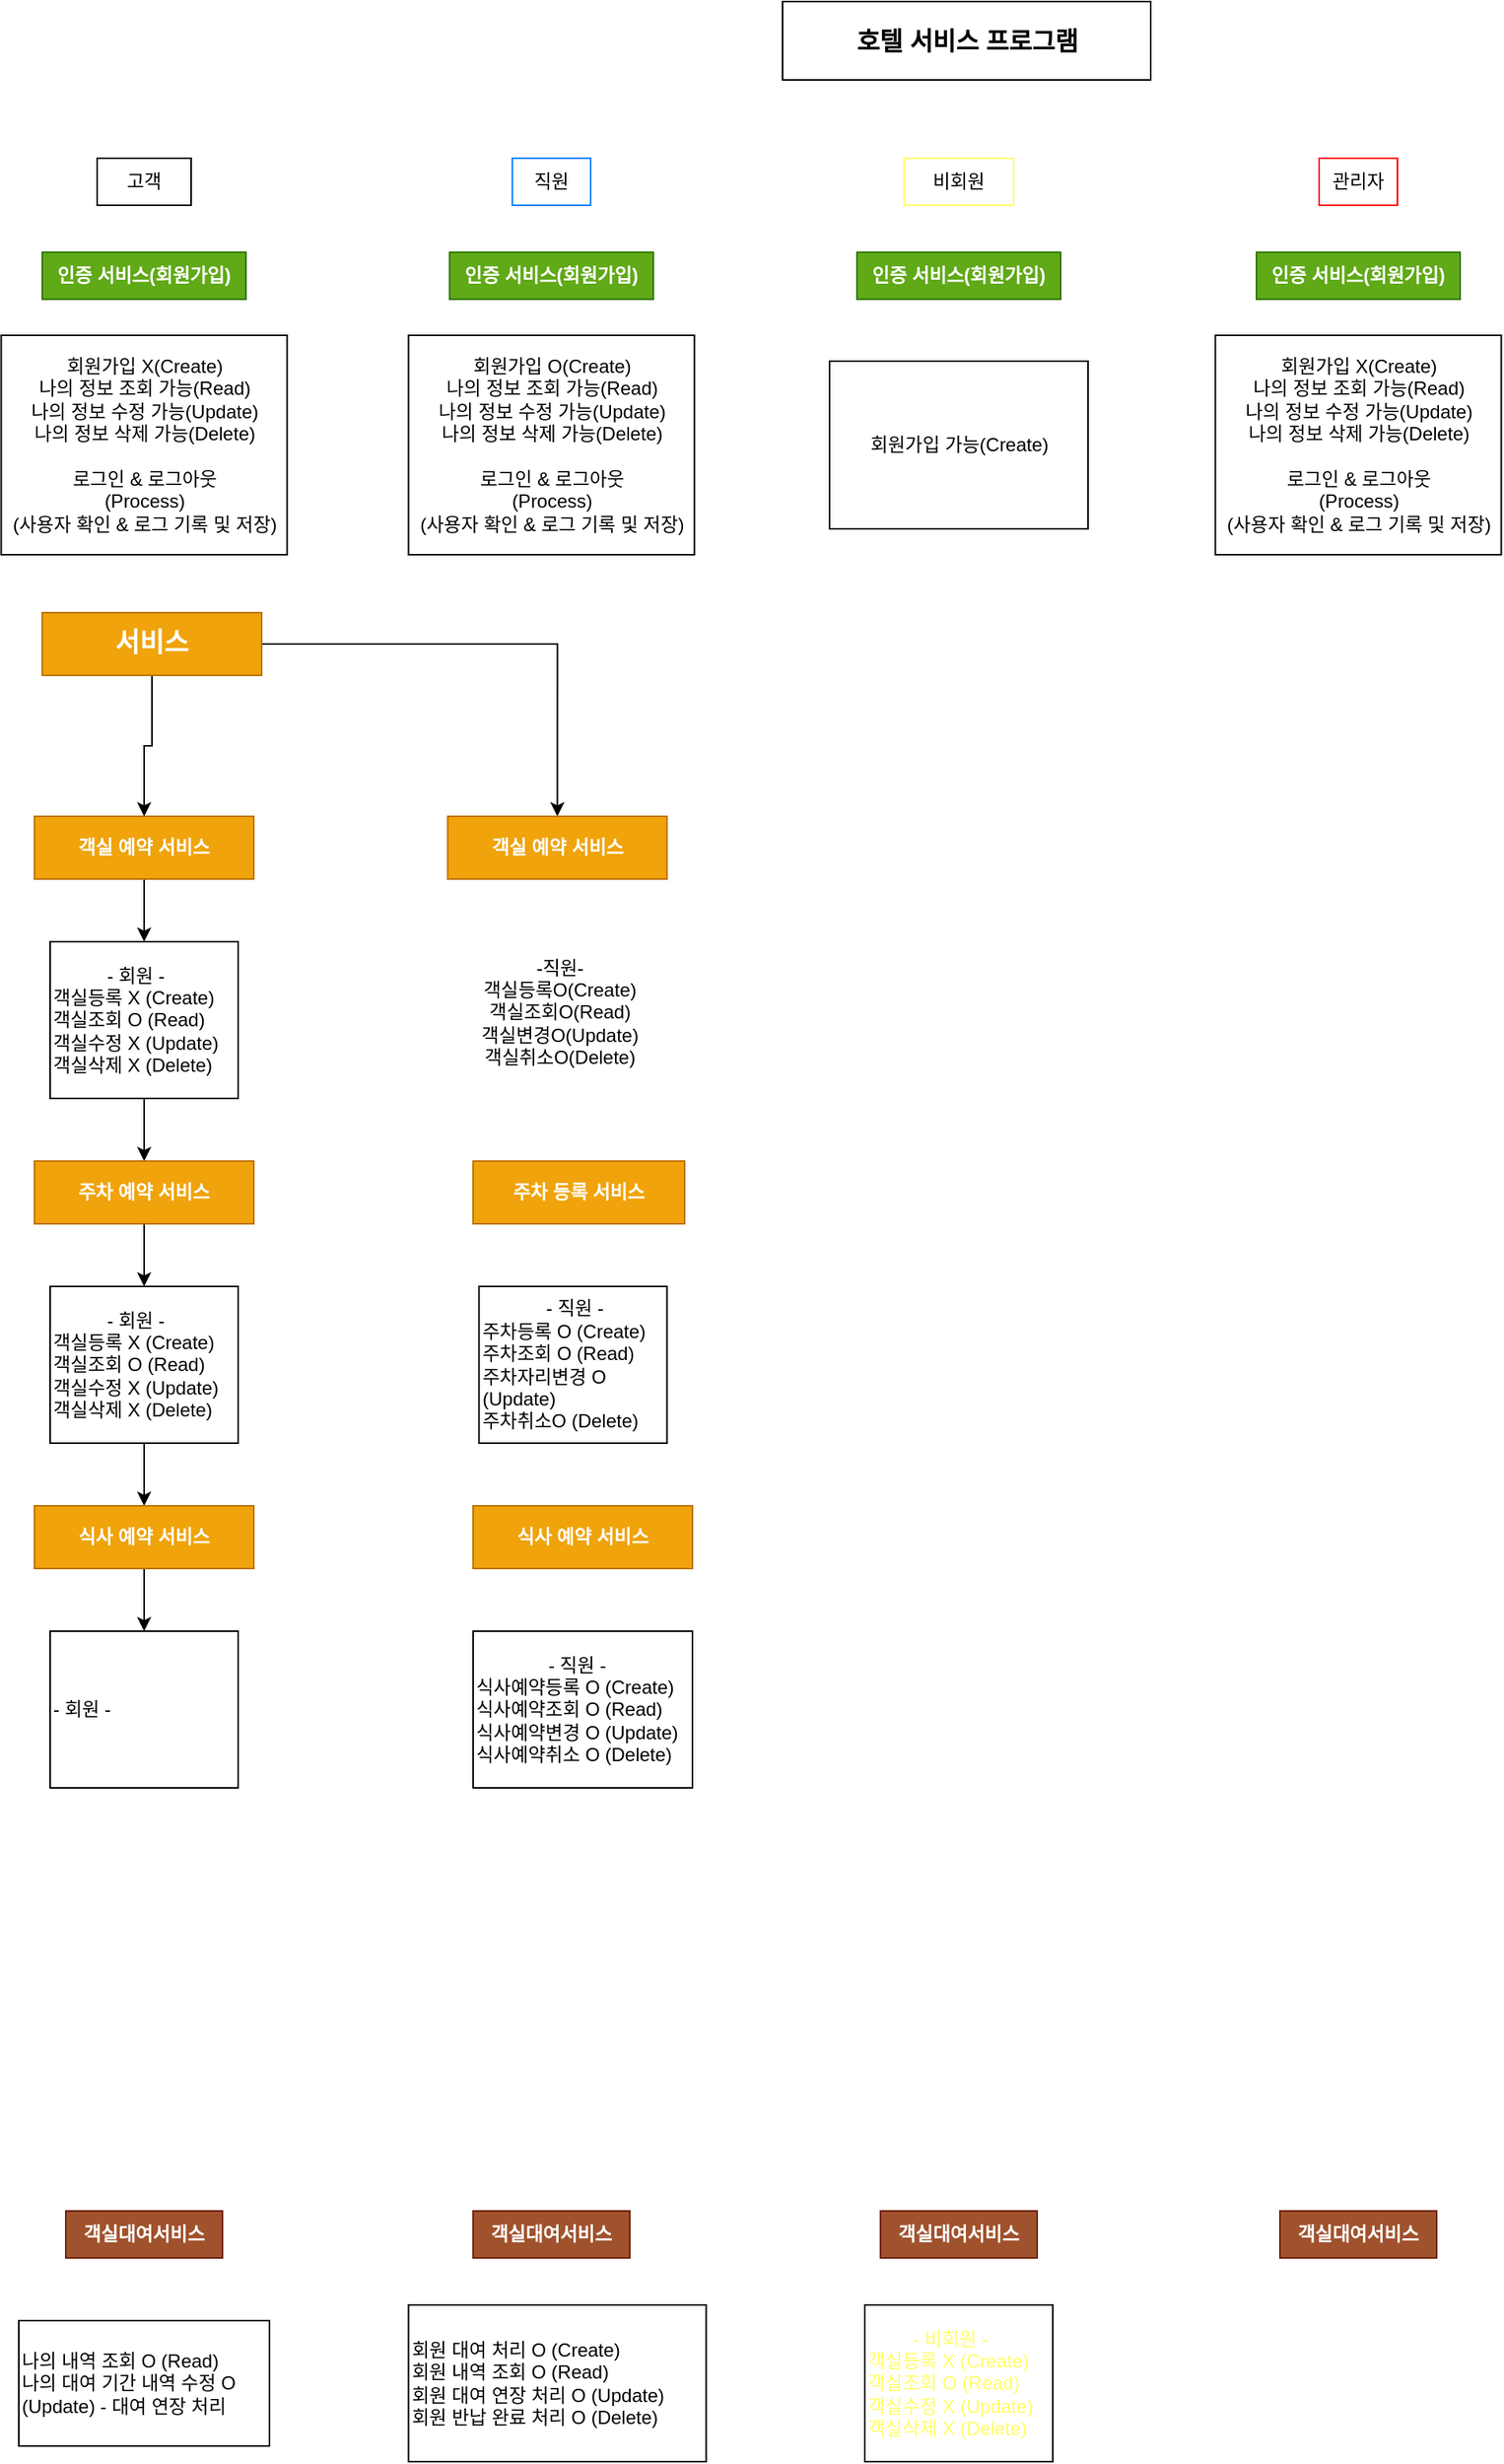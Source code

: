 <mxfile version="27.0.9">
  <diagram name="페이지-1" id="WGSxOdOskkmz9LU9HtEP">
    <mxGraphModel dx="786" dy="516" grid="1" gridSize="10" guides="1" tooltips="1" connect="1" arrows="1" fold="1" page="1" pageScale="1" pageWidth="827" pageHeight="1169" math="0" shadow="0">
      <root>
        <mxCell id="0" />
        <mxCell id="1" parent="0" />
        <mxCell id="5PLPJtpDU1oJyjAWQgFz-2" value="호텔 서비스 프로그램" style="rounded=0;whiteSpace=wrap;html=1;fontSize=16;fontStyle=1" parent="1" vertex="1">
          <mxGeometry x="517.5" y="40" width="235" height="50" as="geometry" />
        </mxCell>
        <mxCell id="5PLPJtpDU1oJyjAWQgFz-3" value="고객" style="text;html=1;align=center;verticalAlign=middle;whiteSpace=wrap;rounded=0;strokeColor=default;" parent="1" vertex="1">
          <mxGeometry x="80" y="140" width="60" height="30" as="geometry" />
        </mxCell>
        <mxCell id="5PLPJtpDU1oJyjAWQgFz-5" value="직원" style="text;html=1;align=center;verticalAlign=middle;whiteSpace=wrap;rounded=0;strokeColor=#007FFF;" parent="1" vertex="1">
          <mxGeometry x="345" y="140" width="50" height="30" as="geometry" />
        </mxCell>
        <mxCell id="5PLPJtpDU1oJyjAWQgFz-6" value="비회원" style="text;html=1;align=center;verticalAlign=middle;whiteSpace=wrap;rounded=0;strokeColor=#FFFF66;" parent="1" vertex="1">
          <mxGeometry x="595" y="140" width="70" height="30" as="geometry" />
        </mxCell>
        <mxCell id="5PLPJtpDU1oJyjAWQgFz-7" value="관리자" style="text;html=1;align=center;verticalAlign=middle;whiteSpace=wrap;rounded=0;strokeColor=#FF0000;" parent="1" vertex="1">
          <mxGeometry x="860" y="140" width="50" height="30" as="geometry" />
        </mxCell>
        <mxCell id="5PLPJtpDU1oJyjAWQgFz-9" value="객실대여서비스" style="text;html=1;align=center;verticalAlign=middle;whiteSpace=wrap;rounded=0;strokeColor=#6D1F00;fillColor=#a0522d;fontColor=#ffffff;fontStyle=1" parent="1" vertex="1">
          <mxGeometry x="60" y="1450" width="100" height="30" as="geometry" />
        </mxCell>
        <mxCell id="5PLPJtpDU1oJyjAWQgFz-10" value="인증 서비스(회원가입)" style="text;html=1;align=center;verticalAlign=middle;whiteSpace=wrap;rounded=0;strokeColor=#2D7600;fillColor=#60a917;fontColor=#ffffff;fontStyle=1" parent="1" vertex="1">
          <mxGeometry x="45" y="200" width="130" height="30" as="geometry" />
        </mxCell>
        <mxCell id="5PLPJtpDU1oJyjAWQgFz-24" style="edgeStyle=orthogonalEdgeStyle;rounded=0;orthogonalLoop=1;jettySize=auto;html=1;exitX=0.5;exitY=1;exitDx=0;exitDy=0;entryX=0.5;entryY=0;entryDx=0;entryDy=0;" parent="1" source="5PLPJtpDU1oJyjAWQgFz-11" edge="1">
          <mxGeometry relative="1" as="geometry">
            <mxPoint x="110" y="640.0" as="targetPoint" />
          </mxGeometry>
        </mxCell>
        <mxCell id="5PLPJtpDU1oJyjAWQgFz-11" value="객실 예약 서비스" style="text;html=1;align=center;verticalAlign=middle;whiteSpace=wrap;rounded=0;strokeColor=#BD7000;fillColor=#f0a30a;fontColor=#FFFFFF;fontStyle=1" parent="1" vertex="1">
          <mxGeometry x="40" y="560" width="140" height="40" as="geometry" />
        </mxCell>
        <mxCell id="5PLPJtpDU1oJyjAWQgFz-12" value="객실대여서비스" style="text;html=1;align=center;verticalAlign=middle;whiteSpace=wrap;rounded=0;strokeColor=#6D1F00;fillColor=#a0522d;fontColor=#ffffff;fontStyle=1" parent="1" vertex="1">
          <mxGeometry x="320" y="1450" width="100" height="30" as="geometry" />
        </mxCell>
        <mxCell id="5PLPJtpDU1oJyjAWQgFz-13" value="인증 서비스(회원가입)" style="text;html=1;align=center;verticalAlign=middle;whiteSpace=wrap;rounded=0;strokeColor=#2D7600;fillColor=#60a917;fontColor=#ffffff;fontStyle=1" parent="1" vertex="1">
          <mxGeometry x="305" y="200" width="130" height="30" as="geometry" />
        </mxCell>
        <mxCell id="5PLPJtpDU1oJyjAWQgFz-15" value="객실대여서비스" style="text;html=1;align=center;verticalAlign=middle;whiteSpace=wrap;rounded=0;strokeColor=#6D1F00;fillColor=#a0522d;fontColor=#ffffff;fontStyle=1" parent="1" vertex="1">
          <mxGeometry x="580" y="1450" width="100" height="30" as="geometry" />
        </mxCell>
        <mxCell id="5PLPJtpDU1oJyjAWQgFz-16" value="인증 서비스(회원가입)" style="text;html=1;align=center;verticalAlign=middle;whiteSpace=wrap;rounded=0;strokeColor=#2D7600;fillColor=#60a917;fontColor=#ffffff;fontStyle=1" parent="1" vertex="1">
          <mxGeometry x="565" y="200" width="130" height="30" as="geometry" />
        </mxCell>
        <mxCell id="5PLPJtpDU1oJyjAWQgFz-20" value="객실대여서비스" style="text;html=1;align=center;verticalAlign=middle;whiteSpace=wrap;rounded=0;strokeColor=#6D1F00;fillColor=#a0522d;fontColor=#ffffff;fontStyle=1" parent="1" vertex="1">
          <mxGeometry x="835" y="1450" width="100" height="30" as="geometry" />
        </mxCell>
        <mxCell id="5PLPJtpDU1oJyjAWQgFz-21" value="인증 서비스(회원가입)" style="text;html=1;align=center;verticalAlign=middle;whiteSpace=wrap;rounded=0;strokeColor=#2D7600;fillColor=#60a917;fontColor=#ffffff;fontStyle=1" parent="1" vertex="1">
          <mxGeometry x="820" y="200" width="130" height="30" as="geometry" />
        </mxCell>
        <mxCell id="5PLPJtpDU1oJyjAWQgFz-25" value="회원가입 X(Create)&lt;br&gt;나의 정보 조회 가능(Read)&lt;br&gt;나의 정보 수정 가능(Update)&lt;br&gt;나의 정보 삭제 가능(Delete)&lt;br&gt;&lt;br&gt;로그인 &amp;amp; 로그아웃&lt;br&gt;(Process)&lt;br&gt;(사용자 확인 &amp;amp; 로그 기록 및 저장)" style="text;html=1;align=center;verticalAlign=middle;whiteSpace=wrap;rounded=0;strokeColor=default;" parent="1" vertex="1">
          <mxGeometry x="18.75" y="253" width="182.5" height="140" as="geometry" />
        </mxCell>
        <mxCell id="5PLPJtpDU1oJyjAWQgFz-26" value="&lt;div style=&quot;&quot;&gt;&lt;span style=&quot;background-color: transparent; color: light-dark(rgb(0, 0, 0), rgb(255, 255, 255));&quot;&gt;나의 내역 조회 O (Read)&lt;/span&gt;&lt;/div&gt;나의 대여 기간 내역 수정 O (Update) - 대여 연장 처리" style="text;html=1;align=left;verticalAlign=middle;whiteSpace=wrap;rounded=0;strokeColor=default;" parent="1" vertex="1">
          <mxGeometry x="30" y="1520" width="160" height="80" as="geometry" />
        </mxCell>
        <mxCell id="5PLPJtpDU1oJyjAWQgFz-30" value="회원가입 가능(Create)" style="text;html=1;align=center;verticalAlign=middle;whiteSpace=wrap;rounded=0;strokeColor=default;" parent="1" vertex="1">
          <mxGeometry x="547.5" y="269.5" width="165" height="107" as="geometry" />
        </mxCell>
        <mxCell id="5PLPJtpDU1oJyjAWQgFz-31" value="회원가입 O(Create)&lt;br&gt;나의 정보 조회 가능(Read)&lt;br&gt;나의 정보 수정 가능(Update)&lt;br&gt;나의 정보 삭제 가능(Delete)&lt;br&gt;&lt;br&gt;로그인 &amp;amp; 로그아웃&lt;br&gt;(Process)&lt;br&gt;(사용자 확인 &amp;amp; 로그 기록 및 저장)" style="text;html=1;align=center;verticalAlign=middle;whiteSpace=wrap;rounded=0;strokeColor=default;" parent="1" vertex="1">
          <mxGeometry x="278.75" y="253" width="182.5" height="140" as="geometry" />
        </mxCell>
        <mxCell id="5PLPJtpDU1oJyjAWQgFz-36" value="회원가입 X(Create)&lt;br&gt;나의 정보 조회 가능(Read)&lt;br&gt;나의 정보 수정 가능(Update)&lt;br&gt;나의 정보 삭제 가능(Delete)&lt;br&gt;&lt;br&gt;로그인 &amp;amp; 로그아웃&lt;br&gt;(Process)&lt;br&gt;(사용자 확인 &amp;amp; 로그 기록 및 저장)" style="text;html=1;align=center;verticalAlign=middle;whiteSpace=wrap;rounded=0;strokeColor=default;" parent="1" vertex="1">
          <mxGeometry x="793.75" y="253" width="182.5" height="140" as="geometry" />
        </mxCell>
        <mxCell id="_WWPGWpsmgN-KW0Gxb0J-21" style="edgeStyle=orthogonalEdgeStyle;rounded=0;orthogonalLoop=1;jettySize=auto;html=1;exitX=0.5;exitY=1;exitDx=0;exitDy=0;entryX=0.5;entryY=0;entryDx=0;entryDy=0;" parent="1" source="5PLPJtpDU1oJyjAWQgFz-50" target="_WWPGWpsmgN-KW0Gxb0J-7" edge="1">
          <mxGeometry relative="1" as="geometry" />
        </mxCell>
        <mxCell id="5PLPJtpDU1oJyjAWQgFz-50" value="&lt;div style=&quot;text-align: center;&quot;&gt;&lt;span style=&quot;background-color: transparent; color: light-dark(rgb(0, 0, 0), rgb(255, 255, 255));&quot;&gt;- 회원 -&lt;/span&gt;&lt;/div&gt;객실등록 X (Create)&lt;br&gt;객실조회 O (Read)&lt;br&gt;객실수정 X (Update)&lt;br&gt;객실삭제 X (Delete)" style="text;html=1;align=left;verticalAlign=middle;whiteSpace=wrap;rounded=0;strokeColor=default;" parent="1" vertex="1">
          <mxGeometry x="50" y="640" width="120" height="100" as="geometry" />
        </mxCell>
        <mxCell id="5PLPJtpDU1oJyjAWQgFz-53" value="&lt;div style=&quot;&quot;&gt;&lt;span style=&quot;background-color: transparent; color: light-dark(rgb(0, 0, 0), rgb(255, 255, 255));&quot;&gt;회원 대여 처리 O (Create)&lt;br&gt;회원 내역 조회 O (Read)&lt;/span&gt;&lt;/div&gt;회원 대여 연장 처리 O (Update)&lt;div&gt;회원 반납 완료 처리 O (Delete)&lt;br&gt;&lt;/div&gt;" style="text;html=1;align=left;verticalAlign=middle;whiteSpace=wrap;rounded=0;strokeColor=default;" parent="1" vertex="1">
          <mxGeometry x="278.75" y="1510" width="190" height="100" as="geometry" />
        </mxCell>
        <mxCell id="5PLPJtpDU1oJyjAWQgFz-54" value="&lt;div style=&quot;text-align: center;&quot;&gt;&lt;span style=&quot;background-color: transparent;&quot;&gt;- 비회원 -&lt;/span&gt;&lt;/div&gt;객실등록 X (Create)&lt;br&gt;객실조회 O (Read)&lt;br&gt;객실수정 X (Update)&lt;br&gt;객실삭제 X (Delete)" style="text;html=1;align=left;verticalAlign=middle;whiteSpace=wrap;rounded=0;strokeColor=default;fontColor=#FFFF66;" parent="1" vertex="1">
          <mxGeometry x="570" y="1510" width="120" height="100" as="geometry" />
        </mxCell>
        <mxCell id="_WWPGWpsmgN-KW0Gxb0J-12" style="edgeStyle=orthogonalEdgeStyle;rounded=0;orthogonalLoop=1;jettySize=auto;html=1;exitX=0.5;exitY=1;exitDx=0;exitDy=0;entryX=0.5;entryY=0;entryDx=0;entryDy=0;" parent="1" source="_WWPGWpsmgN-KW0Gxb0J-5" target="5PLPJtpDU1oJyjAWQgFz-11" edge="1">
          <mxGeometry relative="1" as="geometry">
            <mxPoint x="110" y="550" as="targetPoint" />
          </mxGeometry>
        </mxCell>
        <mxCell id="oiG9vxmks7Xr-il88Ryg-32" style="edgeStyle=orthogonalEdgeStyle;rounded=0;orthogonalLoop=1;jettySize=auto;html=1;entryX=0.5;entryY=0;entryDx=0;entryDy=0;" edge="1" parent="1" source="_WWPGWpsmgN-KW0Gxb0J-5" target="oiG9vxmks7Xr-il88Ryg-17">
          <mxGeometry relative="1" as="geometry" />
        </mxCell>
        <mxCell id="_WWPGWpsmgN-KW0Gxb0J-5" value="서비스" style="text;html=1;align=center;verticalAlign=middle;whiteSpace=wrap;rounded=0;strokeColor=#BD7000;fillColor=#f0a30a;fontColor=#FFFFFF;fontStyle=1;fontSize=17;" parent="1" vertex="1">
          <mxGeometry x="45" y="430" width="140" height="40" as="geometry" />
        </mxCell>
        <mxCell id="_WWPGWpsmgN-KW0Gxb0J-6" style="edgeStyle=orthogonalEdgeStyle;rounded=0;orthogonalLoop=1;jettySize=auto;html=1;exitX=0.5;exitY=1;exitDx=0;exitDy=0;entryX=0.5;entryY=0;entryDx=0;entryDy=0;" parent="1" source="_WWPGWpsmgN-KW0Gxb0J-7" edge="1">
          <mxGeometry relative="1" as="geometry">
            <mxPoint x="110" y="860.0" as="targetPoint" />
          </mxGeometry>
        </mxCell>
        <mxCell id="_WWPGWpsmgN-KW0Gxb0J-7" value="주차 예약 서비스" style="text;html=1;align=center;verticalAlign=middle;whiteSpace=wrap;rounded=0;strokeColor=#BD7000;fillColor=#f0a30a;fontColor=#FFFFFF;fontStyle=1" parent="1" vertex="1">
          <mxGeometry x="40" y="780" width="140" height="40" as="geometry" />
        </mxCell>
        <mxCell id="_WWPGWpsmgN-KW0Gxb0J-22" style="edgeStyle=orthogonalEdgeStyle;rounded=0;orthogonalLoop=1;jettySize=auto;html=1;exitX=0.5;exitY=1;exitDx=0;exitDy=0;entryX=0.5;entryY=0;entryDx=0;entryDy=0;" parent="1" source="_WWPGWpsmgN-KW0Gxb0J-8" target="_WWPGWpsmgN-KW0Gxb0J-17" edge="1">
          <mxGeometry relative="1" as="geometry" />
        </mxCell>
        <mxCell id="_WWPGWpsmgN-KW0Gxb0J-8" value="&lt;div style=&quot;text-align: center;&quot;&gt;&lt;span style=&quot;background-color: transparent; color: light-dark(rgb(0, 0, 0), rgb(255, 255, 255));&quot;&gt;- 회원 -&lt;/span&gt;&lt;/div&gt;객실등록 X (Create)&lt;br&gt;객실조회 O (Read)&lt;br&gt;객실수정 X (Update)&lt;br&gt;객실삭제 X (Delete)" style="text;html=1;align=left;verticalAlign=middle;whiteSpace=wrap;rounded=0;strokeColor=default;" parent="1" vertex="1">
          <mxGeometry x="50" y="860" width="120" height="100" as="geometry" />
        </mxCell>
        <mxCell id="_WWPGWpsmgN-KW0Gxb0J-16" style="edgeStyle=orthogonalEdgeStyle;rounded=0;orthogonalLoop=1;jettySize=auto;html=1;exitX=0.5;exitY=1;exitDx=0;exitDy=0;entryX=0.5;entryY=0;entryDx=0;entryDy=0;" parent="1" source="_WWPGWpsmgN-KW0Gxb0J-17" edge="1">
          <mxGeometry relative="1" as="geometry">
            <mxPoint x="110" y="1080.0" as="targetPoint" />
          </mxGeometry>
        </mxCell>
        <mxCell id="_WWPGWpsmgN-KW0Gxb0J-17" value="식사 예약 서비스" style="text;html=1;align=center;verticalAlign=middle;whiteSpace=wrap;rounded=0;strokeColor=#BD7000;fillColor=#f0a30a;fontColor=#FFFFFF;fontStyle=1" parent="1" vertex="1">
          <mxGeometry x="40" y="1000" width="140" height="40" as="geometry" />
        </mxCell>
        <mxCell id="_WWPGWpsmgN-KW0Gxb0J-18" value="&lt;div style=&quot;text-align: center;&quot;&gt;&lt;span style=&quot;background-color: transparent; color: light-dark(rgb(0, 0, 0), rgb(255, 255, 255));&quot;&gt;- 회원 -&lt;/span&gt;&lt;/div&gt;" style="text;html=1;align=left;verticalAlign=middle;whiteSpace=wrap;rounded=0;strokeColor=default;" parent="1" vertex="1">
          <mxGeometry x="50" y="1080" width="120" height="100" as="geometry" />
        </mxCell>
        <mxCell id="oiG9vxmks7Xr-il88Ryg-4" value="-직원-&lt;div&gt;객실등록O(Create)&lt;/div&gt;&lt;div&gt;객실조회O(Read)&lt;/div&gt;&lt;div&gt;객실변경O(Update)&lt;/div&gt;&lt;div&gt;객실취소O(Delete)&lt;/div&gt;" style="text;html=1;align=center;verticalAlign=middle;resizable=0;points=[];autosize=1;strokeColor=none;fillColor=none;" vertex="1" parent="1">
          <mxGeometry x="315" y="640" width="120" height="90" as="geometry" />
        </mxCell>
        <mxCell id="oiG9vxmks7Xr-il88Ryg-12" value="&lt;div style=&quot;text-align: center;&quot;&gt;&lt;span style=&quot;background-color: transparent; color: light-dark(rgb(0, 0, 0), rgb(255, 255, 255));&quot;&gt;- 직원 -&lt;/span&gt;&lt;/div&gt;식사예약등록 O (Create)&lt;br&gt;식사예약조회 O (Read)&lt;br&gt;식사예약변경 O (Update)&lt;br&gt;식사예약취소 O (Delete)" style="text;html=1;align=left;verticalAlign=middle;whiteSpace=wrap;rounded=0;strokeColor=default;" vertex="1" parent="1">
          <mxGeometry x="320" y="1080" width="140" height="100" as="geometry" />
        </mxCell>
        <mxCell id="oiG9vxmks7Xr-il88Ryg-13" value="&lt;div style=&quot;text-align: center;&quot;&gt;&lt;span style=&quot;background-color: transparent; color: light-dark(rgb(0, 0, 0), rgb(255, 255, 255));&quot;&gt;- 직원 -&lt;/span&gt;&lt;/div&gt;주차등록 O (Create)&lt;br&gt;주차조회 O (Read)&lt;br&gt;주차자리변경 O (Update)&lt;br&gt;주차취소O (Delete)" style="text;html=1;align=left;verticalAlign=middle;whiteSpace=wrap;rounded=0;strokeColor=default;" vertex="1" parent="1">
          <mxGeometry x="323.75" y="860" width="120" height="100" as="geometry" />
        </mxCell>
        <mxCell id="oiG9vxmks7Xr-il88Ryg-15" value="&lt;font&gt;식사 예약&amp;nbsp;&lt;span style=&quot;background-color: transparent;&quot;&gt;서비스&lt;/span&gt;&lt;/font&gt;" style="text;html=1;align=center;verticalAlign=middle;whiteSpace=wrap;rounded=0;strokeColor=#BD7000;fillColor=#f0a30a;fontColor=#FFFFFF;fontStyle=1" vertex="1" parent="1">
          <mxGeometry x="320" y="1000" width="140" height="40" as="geometry" />
        </mxCell>
        <mxCell id="oiG9vxmks7Xr-il88Ryg-16" value="주차 등록 서비스" style="text;html=1;align=center;verticalAlign=middle;whiteSpace=wrap;rounded=0;strokeColor=#BD7000;fillColor=#f0a30a;fontColor=#FFFFFF;fontStyle=1" vertex="1" parent="1">
          <mxGeometry x="320" y="780" width="135" height="40" as="geometry" />
        </mxCell>
        <mxCell id="oiG9vxmks7Xr-il88Ryg-17" value="객실 예약 서비스" style="text;html=1;align=center;verticalAlign=middle;whiteSpace=wrap;rounded=0;strokeColor=#BD7000;fillColor=#f0a30a;fontColor=#FFFFFF;fontStyle=1" vertex="1" parent="1">
          <mxGeometry x="303.75" y="560" width="140" height="40" as="geometry" />
        </mxCell>
      </root>
    </mxGraphModel>
  </diagram>
</mxfile>
